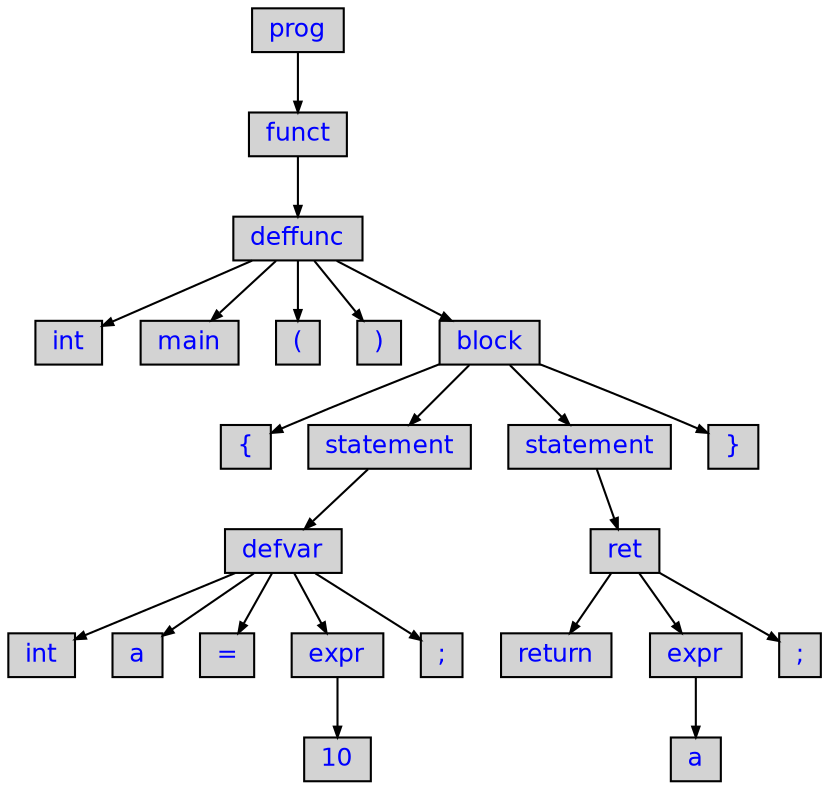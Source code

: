 digraph {
	ordering=out;
	ranksep=.4;
	node [shape=box, fixedsize=false, fontsize=12, fontname="Helvetica", fontcolor="blue"
		width=.25, height=.25, color="black", fillcolor="lightgrey", style="filled, solid"];
	edge [arrowsize=.5, color="black"]

	node0x1d60d50[label="prog"];
	node0x1d6a290[label="funct"];
	node0x1d6c1d0[label="deffunc"];
	node0x1d6c1a0[label="int"]
	node0x1d6c280[label="main"]
	node0x1d6c2c0[label="("]
	node0x1d6c350[label=")"]
	node0x1d6c2f0[label="block"];
	node0x1d6c860[label="{"]
	node0x1d6cb30[label="statement"];
	node0x1d6e700[label="defvar"];
	node0x1d6ff70[label="int"]
	node0x1d6ffd0[label="a"]
	node0x1d70630[label="="]
	node0x1d6cd30[label="expr"];
	node0x1d70670[label="10"]
	node0x1d73aa0[label=";"]
	node0x1d75a30[label="statement"];
	node0x1d76060[label="ret"];
	node0x1d714c0[label="return"]
	node0x1d75d40[label="expr"];
	node0x1d75d00[label="a"]
	node0x1d771f0[label=";"]
	node0x1d772b0[label="}"]
	node0x1d60d50 -> node0x1d6a290;
	node0x1d6a290 -> node0x1d6c1d0;
	node0x1d6c1d0 -> node0x1d6c1a0;
	node0x1d6c1d0 -> node0x1d6c280;
	node0x1d6c1d0 -> node0x1d6c2c0;
	node0x1d6c1d0 -> node0x1d6c350;
	node0x1d6c1d0 -> node0x1d6c2f0;
	node0x1d6c2f0 -> node0x1d6c860;
	node0x1d6c2f0 -> node0x1d6cb30;
	node0x1d6c2f0 -> node0x1d75a30;
	node0x1d6c2f0 -> node0x1d772b0;
	node0x1d6cb30 -> node0x1d6e700;
	node0x1d6e700 -> node0x1d6ff70;
	node0x1d6e700 -> node0x1d6ffd0;
	node0x1d6e700 -> node0x1d70630;
	node0x1d6e700 -> node0x1d6cd30;
	node0x1d6e700 -> node0x1d73aa0;
	node0x1d6cd30 -> node0x1d70670;
	node0x1d75a30 -> node0x1d76060;
	node0x1d76060 -> node0x1d714c0;
	node0x1d76060 -> node0x1d75d40;
	node0x1d76060 -> node0x1d771f0;
	node0x1d75d40 -> node0x1d75d00;
}
